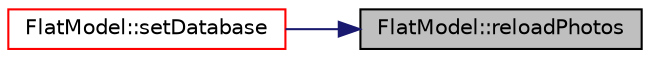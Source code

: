 digraph "FlatModel::reloadPhotos"
{
 // LATEX_PDF_SIZE
  edge [fontname="Helvetica",fontsize="10",labelfontname="Helvetica",labelfontsize="10"];
  node [fontname="Helvetica",fontsize="10",shape=record];
  rankdir="RL";
  Node1 [label="FlatModel::reloadPhotos",height=0.2,width=0.4,color="black", fillcolor="grey75", style="filled", fontcolor="black",tooltip=" "];
  Node1 -> Node2 [dir="back",color="midnightblue",fontsize="10",style="solid",fontname="Helvetica"];
  Node2 [label="FlatModel::setDatabase",height=0.2,width=0.4,color="red", fillcolor="white", style="filled",URL="$class_flat_model.html#a2737a8ce4698c5aa45a9b9c50b799aea",tooltip=" "];
}
